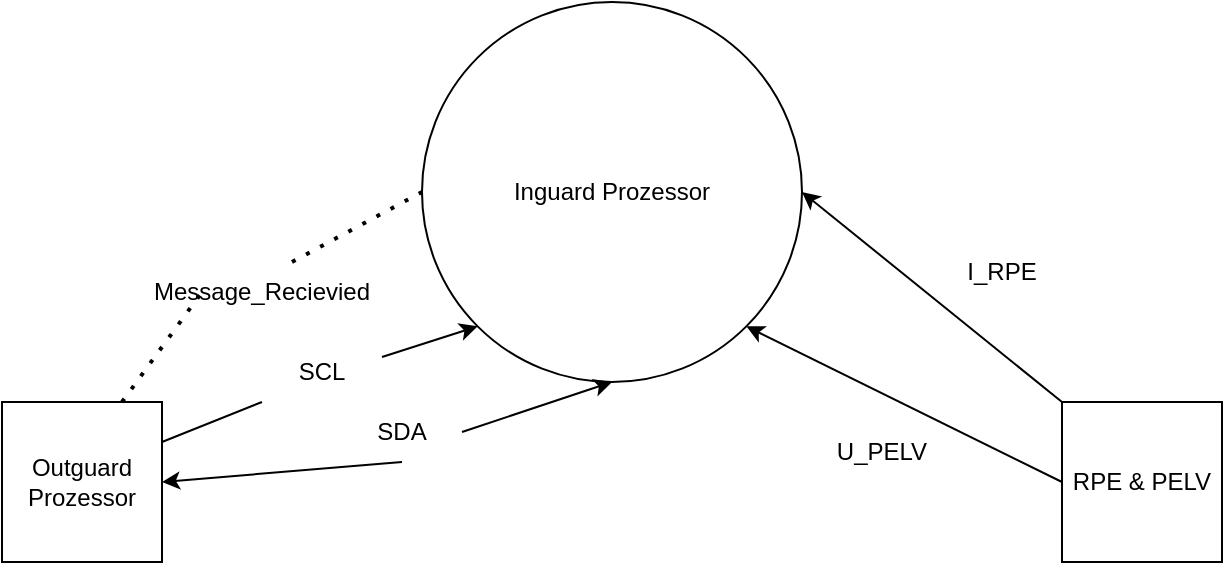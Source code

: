 <mxfile version="16.6.1" type="github">
  <diagram id="_mvPN5QI3ZNDr38wqvrj" name="Page-1">
    <mxGraphModel dx="1412" dy="743" grid="1" gridSize="10" guides="1" tooltips="1" connect="1" arrows="1" fold="1" page="1" pageScale="1" pageWidth="827" pageHeight="1169" math="0" shadow="0">
      <root>
        <mxCell id="0" />
        <mxCell id="1" parent="0" />
        <mxCell id="9RRRBFrObE3S3n7ApzGb-1" value="Inguard Prozessor" style="ellipse;whiteSpace=wrap;html=1;aspect=fixed;" vertex="1" parent="1">
          <mxGeometry x="360" y="280" width="190" height="190" as="geometry" />
        </mxCell>
        <mxCell id="9RRRBFrObE3S3n7ApzGb-2" value="Outguard&lt;br&gt;Prozessor" style="whiteSpace=wrap;html=1;aspect=fixed;" vertex="1" parent="1">
          <mxGeometry x="150" y="480" width="80" height="80" as="geometry" />
        </mxCell>
        <mxCell id="9RRRBFrObE3S3n7ApzGb-3" value="" style="endArrow=none;dashed=1;html=1;dashPattern=1 3;strokeWidth=2;rounded=0;exitX=0.75;exitY=0;exitDx=0;exitDy=0;entryX=0;entryY=0.5;entryDx=0;entryDy=0;startArrow=none;" edge="1" parent="1" source="9RRRBFrObE3S3n7ApzGb-7" target="9RRRBFrObE3S3n7ApzGb-1">
          <mxGeometry width="50" height="50" relative="1" as="geometry">
            <mxPoint x="390" y="410" as="sourcePoint" />
            <mxPoint x="440" y="360" as="targetPoint" />
          </mxGeometry>
        </mxCell>
        <mxCell id="9RRRBFrObE3S3n7ApzGb-5" value="" style="endArrow=classic;html=1;rounded=0;exitX=1;exitY=0.25;exitDx=0;exitDy=0;entryX=0;entryY=1;entryDx=0;entryDy=0;startArrow=none;" edge="1" parent="1" source="9RRRBFrObE3S3n7ApzGb-10" target="9RRRBFrObE3S3n7ApzGb-1">
          <mxGeometry width="50" height="50" relative="1" as="geometry">
            <mxPoint x="390" y="410" as="sourcePoint" />
            <mxPoint x="440" y="360" as="targetPoint" />
          </mxGeometry>
        </mxCell>
        <mxCell id="9RRRBFrObE3S3n7ApzGb-6" value="" style="endArrow=classic;startArrow=none;html=1;rounded=0;exitX=1;exitY=0.5;exitDx=0;exitDy=0;entryX=0.5;entryY=1;entryDx=0;entryDy=0;" edge="1" parent="1" source="9RRRBFrObE3S3n7ApzGb-12" target="9RRRBFrObE3S3n7ApzGb-1">
          <mxGeometry width="50" height="50" relative="1" as="geometry">
            <mxPoint x="390" y="410" as="sourcePoint" />
            <mxPoint x="440" y="360" as="targetPoint" />
          </mxGeometry>
        </mxCell>
        <mxCell id="9RRRBFrObE3S3n7ApzGb-7" value="Message_Recievied" style="text;html=1;strokeColor=none;fillColor=none;align=center;verticalAlign=middle;whiteSpace=wrap;rounded=0;" vertex="1" parent="1">
          <mxGeometry x="250" y="410" width="60" height="30" as="geometry" />
        </mxCell>
        <mxCell id="9RRRBFrObE3S3n7ApzGb-8" value="" style="endArrow=none;dashed=1;html=1;dashPattern=1 3;strokeWidth=2;rounded=0;exitX=0.75;exitY=0;exitDx=0;exitDy=0;entryX=0;entryY=0.5;entryDx=0;entryDy=0;" edge="1" parent="1" source="9RRRBFrObE3S3n7ApzGb-2" target="9RRRBFrObE3S3n7ApzGb-7">
          <mxGeometry width="50" height="50" relative="1" as="geometry">
            <mxPoint x="210" y="480" as="sourcePoint" />
            <mxPoint x="360" y="375" as="targetPoint" />
          </mxGeometry>
        </mxCell>
        <mxCell id="9RRRBFrObE3S3n7ApzGb-10" value="SCL" style="text;html=1;strokeColor=none;fillColor=none;align=center;verticalAlign=middle;whiteSpace=wrap;rounded=0;" vertex="1" parent="1">
          <mxGeometry x="280" y="450" width="60" height="30" as="geometry" />
        </mxCell>
        <mxCell id="9RRRBFrObE3S3n7ApzGb-11" value="" style="endArrow=none;html=1;rounded=0;exitX=1;exitY=0.25;exitDx=0;exitDy=0;entryX=0;entryY=1;entryDx=0;entryDy=0;" edge="1" parent="1" source="9RRRBFrObE3S3n7ApzGb-2" target="9RRRBFrObE3S3n7ApzGb-10">
          <mxGeometry width="50" height="50" relative="1" as="geometry">
            <mxPoint x="230" y="500" as="sourcePoint" />
            <mxPoint x="387.825" y="442.175" as="targetPoint" />
          </mxGeometry>
        </mxCell>
        <mxCell id="9RRRBFrObE3S3n7ApzGb-12" value="SDA" style="text;html=1;strokeColor=none;fillColor=none;align=center;verticalAlign=middle;whiteSpace=wrap;rounded=0;" vertex="1" parent="1">
          <mxGeometry x="320" y="480" width="60" height="30" as="geometry" />
        </mxCell>
        <mxCell id="9RRRBFrObE3S3n7ApzGb-13" value="" style="endArrow=none;startArrow=classic;html=1;rounded=0;exitX=1;exitY=0.5;exitDx=0;exitDy=0;entryX=0.5;entryY=1;entryDx=0;entryDy=0;" edge="1" parent="1" source="9RRRBFrObE3S3n7ApzGb-2" target="9RRRBFrObE3S3n7ApzGb-12">
          <mxGeometry width="50" height="50" relative="1" as="geometry">
            <mxPoint x="230" y="520" as="sourcePoint" />
            <mxPoint x="455" y="470" as="targetPoint" />
          </mxGeometry>
        </mxCell>
        <mxCell id="9RRRBFrObE3S3n7ApzGb-14" value="RPE &amp;amp; PELV" style="whiteSpace=wrap;html=1;aspect=fixed;" vertex="1" parent="1">
          <mxGeometry x="680" y="480" width="80" height="80" as="geometry" />
        </mxCell>
        <mxCell id="9RRRBFrObE3S3n7ApzGb-15" value="" style="endArrow=classic;html=1;rounded=0;entryX=1;entryY=0.5;entryDx=0;entryDy=0;exitX=0;exitY=0;exitDx=0;exitDy=0;" edge="1" parent="1" source="9RRRBFrObE3S3n7ApzGb-14" target="9RRRBFrObE3S3n7ApzGb-1">
          <mxGeometry width="50" height="50" relative="1" as="geometry">
            <mxPoint x="390" y="410" as="sourcePoint" />
            <mxPoint x="440" y="360" as="targetPoint" />
          </mxGeometry>
        </mxCell>
        <mxCell id="9RRRBFrObE3S3n7ApzGb-16" value="I_RPE" style="text;html=1;strokeColor=none;fillColor=none;align=center;verticalAlign=middle;whiteSpace=wrap;rounded=0;" vertex="1" parent="1">
          <mxGeometry x="620" y="400" width="60" height="30" as="geometry" />
        </mxCell>
        <mxCell id="9RRRBFrObE3S3n7ApzGb-18" value="" style="endArrow=classic;html=1;rounded=0;entryX=1;entryY=1;entryDx=0;entryDy=0;exitX=0;exitY=0.5;exitDx=0;exitDy=0;" edge="1" parent="1" source="9RRRBFrObE3S3n7ApzGb-14" target="9RRRBFrObE3S3n7ApzGb-1">
          <mxGeometry width="50" height="50" relative="1" as="geometry">
            <mxPoint x="390" y="410" as="sourcePoint" />
            <mxPoint x="440" y="360" as="targetPoint" />
          </mxGeometry>
        </mxCell>
        <mxCell id="9RRRBFrObE3S3n7ApzGb-19" value="U_PELV" style="text;html=1;strokeColor=none;fillColor=none;align=center;verticalAlign=middle;whiteSpace=wrap;rounded=0;" vertex="1" parent="1">
          <mxGeometry x="560" y="490" width="60" height="30" as="geometry" />
        </mxCell>
      </root>
    </mxGraphModel>
  </diagram>
</mxfile>
